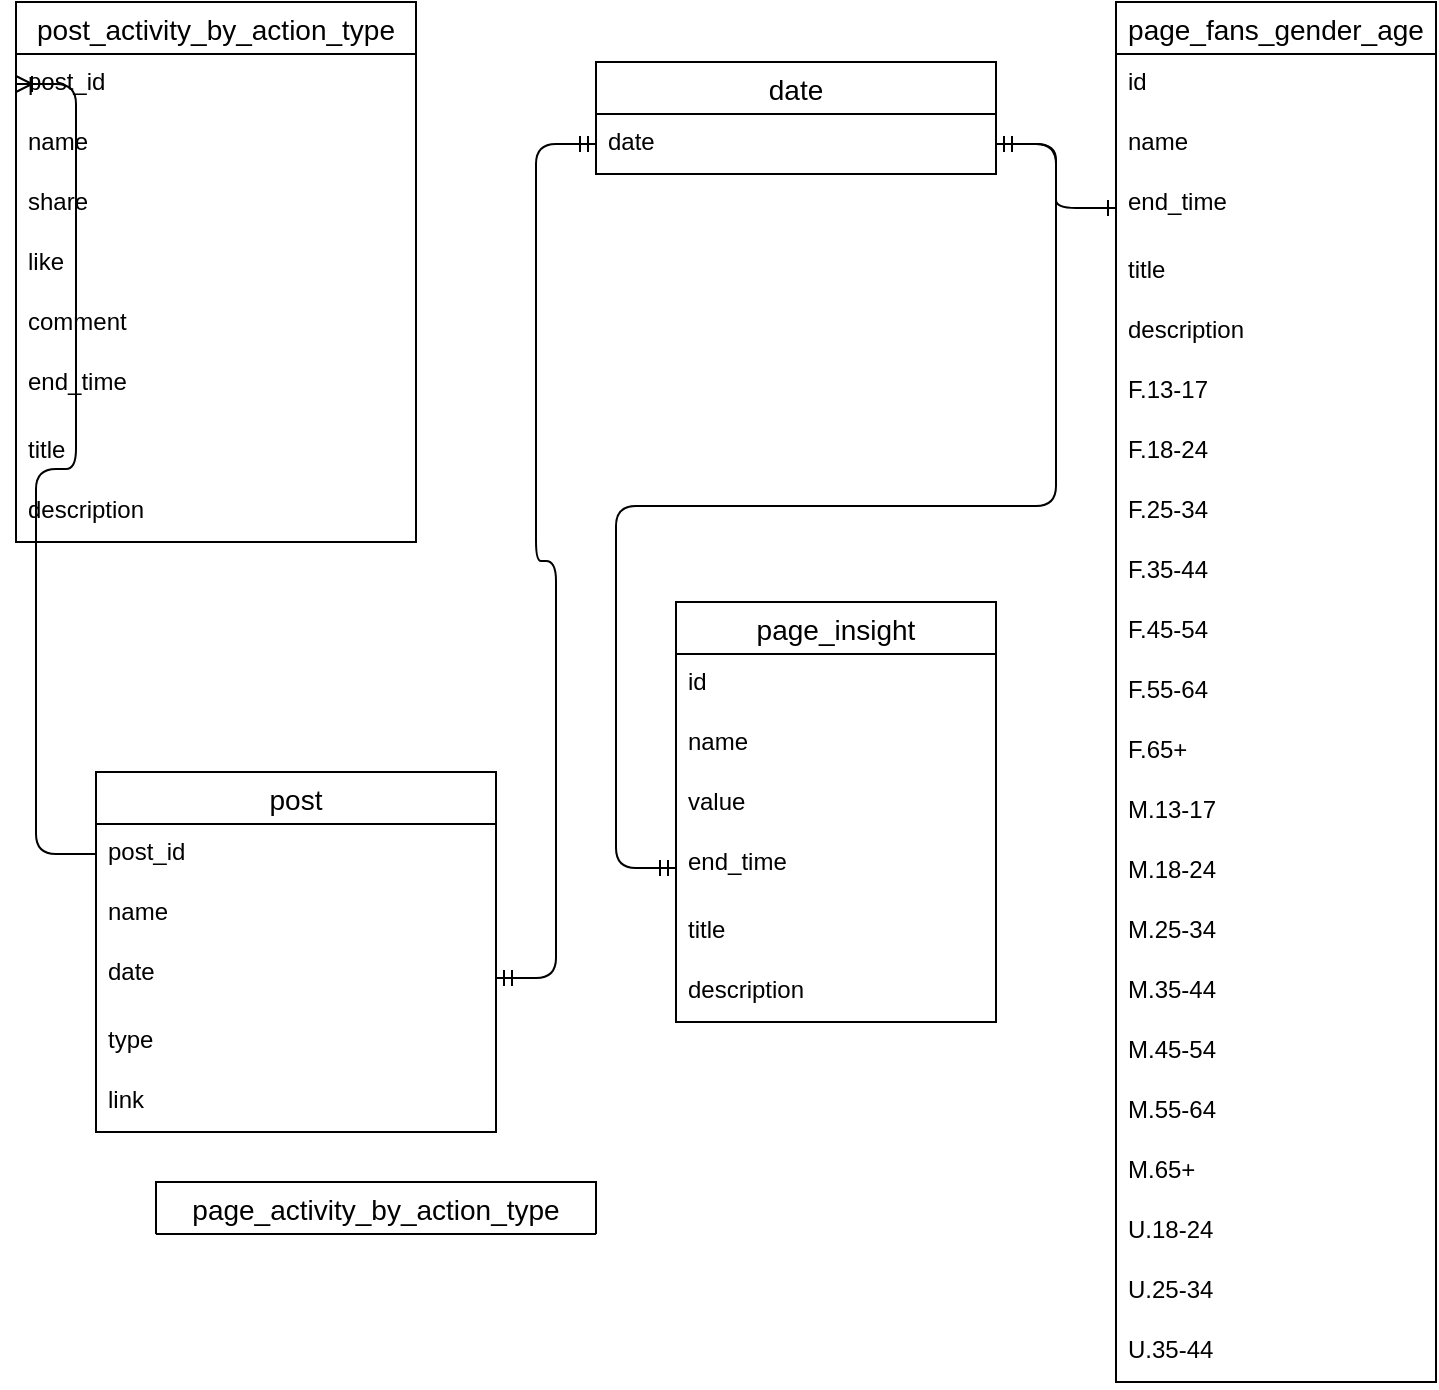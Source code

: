 <mxfile version="14.4.8" type="device"><diagram name="Page-1" id="9f46799a-70d6-7492-0946-bef42562c5a5"><mxGraphModel dx="2136" dy="608" grid="1" gridSize="10" guides="1" tooltips="1" connect="1" arrows="1" fold="1" page="1" pageScale="1" pageWidth="1100" pageHeight="850" background="#ffffff" math="0" shadow="0"><root><mxCell id="0"/><mxCell id="1" parent="0"/><mxCell id="Qaj15eDPL2uho9vwsbNI-11" value="page_insight" style="swimlane;fontStyle=0;childLayout=stackLayout;horizontal=1;startSize=26;horizontalStack=0;resizeParent=1;resizeParentMax=0;resizeLast=0;collapsible=1;marginBottom=0;align=center;fontSize=14;" vertex="1" parent="1"><mxGeometry x="290" y="340" width="160" height="210" as="geometry"/></mxCell><mxCell id="Qaj15eDPL2uho9vwsbNI-12" value="id" style="text;strokeColor=none;fillColor=none;spacingLeft=4;spacingRight=4;overflow=hidden;rotatable=0;points=[[0,0.5],[1,0.5]];portConstraint=eastwest;fontSize=12;" vertex="1" parent="Qaj15eDPL2uho9vwsbNI-11"><mxGeometry y="26" width="160" height="30" as="geometry"/></mxCell><mxCell id="Qaj15eDPL2uho9vwsbNI-13" value="name" style="text;strokeColor=none;fillColor=none;spacingLeft=4;spacingRight=4;overflow=hidden;rotatable=0;points=[[0,0.5],[1,0.5]];portConstraint=eastwest;fontSize=12;" vertex="1" parent="Qaj15eDPL2uho9vwsbNI-11"><mxGeometry y="56" width="160" height="30" as="geometry"/></mxCell><mxCell id="Qaj15eDPL2uho9vwsbNI-15" value="value" style="text;strokeColor=none;fillColor=none;spacingLeft=4;spacingRight=4;overflow=hidden;rotatable=0;points=[[0,0.5],[1,0.5]];portConstraint=eastwest;fontSize=12;" vertex="1" parent="Qaj15eDPL2uho9vwsbNI-11"><mxGeometry y="86" width="160" height="30" as="geometry"/></mxCell><mxCell id="Qaj15eDPL2uho9vwsbNI-14" value="end_time" style="text;strokeColor=none;fillColor=none;spacingLeft=4;spacingRight=4;overflow=hidden;rotatable=0;points=[[0,0.5],[1,0.5]];portConstraint=eastwest;fontSize=12;" vertex="1" parent="Qaj15eDPL2uho9vwsbNI-11"><mxGeometry y="116" width="160" height="34" as="geometry"/></mxCell><mxCell id="Qaj15eDPL2uho9vwsbNI-17" value="title" style="text;strokeColor=none;fillColor=none;spacingLeft=4;spacingRight=4;overflow=hidden;rotatable=0;points=[[0,0.5],[1,0.5]];portConstraint=eastwest;fontSize=12;" vertex="1" parent="Qaj15eDPL2uho9vwsbNI-11"><mxGeometry y="150" width="160" height="30" as="geometry"/></mxCell><mxCell id="Qaj15eDPL2uho9vwsbNI-18" value="description" style="text;strokeColor=none;fillColor=none;spacingLeft=4;spacingRight=4;overflow=hidden;rotatable=0;points=[[0,0.5],[1,0.5]];portConstraint=eastwest;fontSize=12;" vertex="1" parent="Qaj15eDPL2uho9vwsbNI-11"><mxGeometry y="180" width="160" height="30" as="geometry"/></mxCell><mxCell id="Qaj15eDPL2uho9vwsbNI-19" value="page_fans_gender_age" style="swimlane;fontStyle=0;childLayout=stackLayout;horizontal=1;startSize=26;horizontalStack=0;resizeParent=1;resizeParentMax=0;resizeLast=0;collapsible=1;marginBottom=0;align=center;fontSize=14;" vertex="1" parent="1"><mxGeometry x="510" y="40" width="160" height="690" as="geometry"/></mxCell><mxCell id="Qaj15eDPL2uho9vwsbNI-20" value="id" style="text;strokeColor=none;fillColor=none;spacingLeft=4;spacingRight=4;overflow=hidden;rotatable=0;points=[[0,0.5],[1,0.5]];portConstraint=eastwest;fontSize=12;" vertex="1" parent="Qaj15eDPL2uho9vwsbNI-19"><mxGeometry y="26" width="160" height="30" as="geometry"/></mxCell><mxCell id="Qaj15eDPL2uho9vwsbNI-21" value="name" style="text;strokeColor=none;fillColor=none;spacingLeft=4;spacingRight=4;overflow=hidden;rotatable=0;points=[[0,0.5],[1,0.5]];portConstraint=eastwest;fontSize=12;" vertex="1" parent="Qaj15eDPL2uho9vwsbNI-19"><mxGeometry y="56" width="160" height="30" as="geometry"/></mxCell><mxCell id="Qaj15eDPL2uho9vwsbNI-23" value="end_time" style="text;strokeColor=none;fillColor=none;spacingLeft=4;spacingRight=4;overflow=hidden;rotatable=0;points=[[0,0.5],[1,0.5]];portConstraint=eastwest;fontSize=12;" vertex="1" parent="Qaj15eDPL2uho9vwsbNI-19"><mxGeometry y="86" width="160" height="34" as="geometry"/></mxCell><mxCell id="Qaj15eDPL2uho9vwsbNI-24" value="title" style="text;strokeColor=none;fillColor=none;spacingLeft=4;spacingRight=4;overflow=hidden;rotatable=0;points=[[0,0.5],[1,0.5]];portConstraint=eastwest;fontSize=12;" vertex="1" parent="Qaj15eDPL2uho9vwsbNI-19"><mxGeometry y="120" width="160" height="30" as="geometry"/></mxCell><mxCell id="Qaj15eDPL2uho9vwsbNI-25" value="description" style="text;strokeColor=none;fillColor=none;spacingLeft=4;spacingRight=4;overflow=hidden;rotatable=0;points=[[0,0.5],[1,0.5]];portConstraint=eastwest;fontSize=12;" vertex="1" parent="Qaj15eDPL2uho9vwsbNI-19"><mxGeometry y="150" width="160" height="30" as="geometry"/></mxCell><mxCell id="Qaj15eDPL2uho9vwsbNI-22" value="F.13-17" style="text;strokeColor=none;fillColor=none;spacingLeft=4;spacingRight=4;overflow=hidden;rotatable=0;points=[[0,0.5],[1,0.5]];portConstraint=eastwest;fontSize=12;" vertex="1" parent="Qaj15eDPL2uho9vwsbNI-19"><mxGeometry y="180" width="160" height="30" as="geometry"/></mxCell><mxCell id="Qaj15eDPL2uho9vwsbNI-41" value="F.18-24" style="text;strokeColor=none;fillColor=none;spacingLeft=4;spacingRight=4;overflow=hidden;rotatable=0;points=[[0,0.5],[1,0.5]];portConstraint=eastwest;fontSize=12;" vertex="1" parent="Qaj15eDPL2uho9vwsbNI-19"><mxGeometry y="210" width="160" height="30" as="geometry"/></mxCell><mxCell id="Qaj15eDPL2uho9vwsbNI-40" value="F.25-34" style="text;strokeColor=none;fillColor=none;spacingLeft=4;spacingRight=4;overflow=hidden;rotatable=0;points=[[0,0.5],[1,0.5]];portConstraint=eastwest;fontSize=12;" vertex="1" parent="Qaj15eDPL2uho9vwsbNI-19"><mxGeometry y="240" width="160" height="30" as="geometry"/></mxCell><mxCell id="Qaj15eDPL2uho9vwsbNI-43" value="F.35-44" style="text;strokeColor=none;fillColor=none;spacingLeft=4;spacingRight=4;overflow=hidden;rotatable=0;points=[[0,0.5],[1,0.5]];portConstraint=eastwest;fontSize=12;" vertex="1" parent="Qaj15eDPL2uho9vwsbNI-19"><mxGeometry y="270" width="160" height="30" as="geometry"/></mxCell><mxCell id="Qaj15eDPL2uho9vwsbNI-42" value="F.45-54" style="text;strokeColor=none;fillColor=none;spacingLeft=4;spacingRight=4;overflow=hidden;rotatable=0;points=[[0,0.5],[1,0.5]];portConstraint=eastwest;fontSize=12;" vertex="1" parent="Qaj15eDPL2uho9vwsbNI-19"><mxGeometry y="300" width="160" height="30" as="geometry"/></mxCell><mxCell id="Qaj15eDPL2uho9vwsbNI-45" value="F.55-64" style="text;strokeColor=none;fillColor=none;spacingLeft=4;spacingRight=4;overflow=hidden;rotatable=0;points=[[0,0.5],[1,0.5]];portConstraint=eastwest;fontSize=12;" vertex="1" parent="Qaj15eDPL2uho9vwsbNI-19"><mxGeometry y="330" width="160" height="30" as="geometry"/></mxCell><mxCell id="Qaj15eDPL2uho9vwsbNI-44" value="F.65+" style="text;strokeColor=none;fillColor=none;spacingLeft=4;spacingRight=4;overflow=hidden;rotatable=0;points=[[0,0.5],[1,0.5]];portConstraint=eastwest;fontSize=12;" vertex="1" parent="Qaj15eDPL2uho9vwsbNI-19"><mxGeometry y="360" width="160" height="30" as="geometry"/></mxCell><mxCell id="Qaj15eDPL2uho9vwsbNI-47" value="M.13-17" style="text;strokeColor=none;fillColor=none;spacingLeft=4;spacingRight=4;overflow=hidden;rotatable=0;points=[[0,0.5],[1,0.5]];portConstraint=eastwest;fontSize=12;" vertex="1" parent="Qaj15eDPL2uho9vwsbNI-19"><mxGeometry y="390" width="160" height="30" as="geometry"/></mxCell><mxCell id="Qaj15eDPL2uho9vwsbNI-48" value="M.18-24" style="text;strokeColor=none;fillColor=none;spacingLeft=4;spacingRight=4;overflow=hidden;rotatable=0;points=[[0,0.5],[1,0.5]];portConstraint=eastwest;fontSize=12;" vertex="1" parent="Qaj15eDPL2uho9vwsbNI-19"><mxGeometry y="420" width="160" height="30" as="geometry"/></mxCell><mxCell id="Qaj15eDPL2uho9vwsbNI-49" value="M.25-34" style="text;strokeColor=none;fillColor=none;spacingLeft=4;spacingRight=4;overflow=hidden;rotatable=0;points=[[0,0.5],[1,0.5]];portConstraint=eastwest;fontSize=12;" vertex="1" parent="Qaj15eDPL2uho9vwsbNI-19"><mxGeometry y="450" width="160" height="30" as="geometry"/></mxCell><mxCell id="Qaj15eDPL2uho9vwsbNI-50" value="M.35-44" style="text;strokeColor=none;fillColor=none;spacingLeft=4;spacingRight=4;overflow=hidden;rotatable=0;points=[[0,0.5],[1,0.5]];portConstraint=eastwest;fontSize=12;" vertex="1" parent="Qaj15eDPL2uho9vwsbNI-19"><mxGeometry y="480" width="160" height="30" as="geometry"/></mxCell><mxCell id="Qaj15eDPL2uho9vwsbNI-51" value="M.45-54" style="text;strokeColor=none;fillColor=none;spacingLeft=4;spacingRight=4;overflow=hidden;rotatable=0;points=[[0,0.5],[1,0.5]];portConstraint=eastwest;fontSize=12;" vertex="1" parent="Qaj15eDPL2uho9vwsbNI-19"><mxGeometry y="510" width="160" height="30" as="geometry"/></mxCell><mxCell id="Qaj15eDPL2uho9vwsbNI-46" value="M.55-64" style="text;strokeColor=none;fillColor=none;spacingLeft=4;spacingRight=4;overflow=hidden;rotatable=0;points=[[0,0.5],[1,0.5]];portConstraint=eastwest;fontSize=12;" vertex="1" parent="Qaj15eDPL2uho9vwsbNI-19"><mxGeometry y="540" width="160" height="30" as="geometry"/></mxCell><mxCell id="Qaj15eDPL2uho9vwsbNI-53" value="M.65+" style="text;strokeColor=none;fillColor=none;spacingLeft=4;spacingRight=4;overflow=hidden;rotatable=0;points=[[0,0.5],[1,0.5]];portConstraint=eastwest;fontSize=12;" vertex="1" parent="Qaj15eDPL2uho9vwsbNI-19"><mxGeometry y="570" width="160" height="30" as="geometry"/></mxCell><mxCell id="Qaj15eDPL2uho9vwsbNI-54" value="U.18-24" style="text;strokeColor=none;fillColor=none;spacingLeft=4;spacingRight=4;overflow=hidden;rotatable=0;points=[[0,0.5],[1,0.5]];portConstraint=eastwest;fontSize=12;" vertex="1" parent="Qaj15eDPL2uho9vwsbNI-19"><mxGeometry y="600" width="160" height="30" as="geometry"/></mxCell><mxCell id="Qaj15eDPL2uho9vwsbNI-55" value="U.25-34" style="text;strokeColor=none;fillColor=none;spacingLeft=4;spacingRight=4;overflow=hidden;rotatable=0;points=[[0,0.5],[1,0.5]];portConstraint=eastwest;fontSize=12;" vertex="1" parent="Qaj15eDPL2uho9vwsbNI-19"><mxGeometry y="630" width="160" height="30" as="geometry"/></mxCell><mxCell id="Qaj15eDPL2uho9vwsbNI-56" value="U.35-44" style="text;strokeColor=none;fillColor=none;spacingLeft=4;spacingRight=4;overflow=hidden;rotatable=0;points=[[0,0.5],[1,0.5]];portConstraint=eastwest;fontSize=12;" vertex="1" parent="Qaj15eDPL2uho9vwsbNI-19"><mxGeometry y="660" width="160" height="30" as="geometry"/></mxCell><mxCell id="Qaj15eDPL2uho9vwsbNI-26" value="page_activity_by_action_type" style="swimlane;fontStyle=0;childLayout=stackLayout;horizontal=1;startSize=26;horizontalStack=0;resizeParent=1;resizeParentMax=0;resizeLast=0;collapsible=1;marginBottom=0;align=center;fontSize=14;" vertex="1" collapsed="1" parent="1"><mxGeometry x="30" y="630" width="220" height="26" as="geometry"><mxRectangle x="270" y="400" width="200" height="210" as="alternateBounds"/></mxGeometry></mxCell><mxCell id="Qaj15eDPL2uho9vwsbNI-27" value="id" style="text;strokeColor=none;fillColor=none;spacingLeft=4;spacingRight=4;overflow=hidden;rotatable=0;points=[[0,0.5],[1,0.5]];portConstraint=eastwest;fontSize=12;" vertex="1" parent="Qaj15eDPL2uho9vwsbNI-26"><mxGeometry y="26" width="220" height="30" as="geometry"/></mxCell><mxCell id="Qaj15eDPL2uho9vwsbNI-28" value="name" style="text;strokeColor=none;fillColor=none;spacingLeft=4;spacingRight=4;overflow=hidden;rotatable=0;points=[[0,0.5],[1,0.5]];portConstraint=eastwest;fontSize=12;" vertex="1" parent="Qaj15eDPL2uho9vwsbNI-26"><mxGeometry y="56" width="220" height="30" as="geometry"/></mxCell><mxCell id="Qaj15eDPL2uho9vwsbNI-29" value="value" style="text;strokeColor=none;fillColor=none;spacingLeft=4;spacingRight=4;overflow=hidden;rotatable=0;points=[[0,0.5],[1,0.5]];portConstraint=eastwest;fontSize=12;" vertex="1" parent="Qaj15eDPL2uho9vwsbNI-26"><mxGeometry y="86" width="220" height="30" as="geometry"/></mxCell><mxCell id="Qaj15eDPL2uho9vwsbNI-30" value="end_time" style="text;strokeColor=none;fillColor=none;spacingLeft=4;spacingRight=4;overflow=hidden;rotatable=0;points=[[0,0.5],[1,0.5]];portConstraint=eastwest;fontSize=12;" vertex="1" parent="Qaj15eDPL2uho9vwsbNI-26"><mxGeometry y="116" width="220" height="34" as="geometry"/></mxCell><mxCell id="Qaj15eDPL2uho9vwsbNI-31" value="title" style="text;strokeColor=none;fillColor=none;spacingLeft=4;spacingRight=4;overflow=hidden;rotatable=0;points=[[0,0.5],[1,0.5]];portConstraint=eastwest;fontSize=12;" vertex="1" parent="Qaj15eDPL2uho9vwsbNI-26"><mxGeometry y="150" width="220" height="30" as="geometry"/></mxCell><mxCell id="Qaj15eDPL2uho9vwsbNI-32" value="description" style="text;strokeColor=none;fillColor=none;spacingLeft=4;spacingRight=4;overflow=hidden;rotatable=0;points=[[0,0.5],[1,0.5]];portConstraint=eastwest;fontSize=12;" vertex="1" parent="Qaj15eDPL2uho9vwsbNI-26"><mxGeometry y="180" width="220" height="30" as="geometry"/></mxCell><mxCell id="Qaj15eDPL2uho9vwsbNI-33" value="post_activity_by_action_type" style="swimlane;fontStyle=0;childLayout=stackLayout;horizontal=1;startSize=26;horizontalStack=0;resizeParent=1;resizeParentMax=0;resizeLast=0;collapsible=1;marginBottom=0;align=center;fontSize=14;" vertex="1" parent="1"><mxGeometry x="-40" y="40" width="200" height="270" as="geometry"/></mxCell><mxCell id="Qaj15eDPL2uho9vwsbNI-34" value="post_id" style="text;strokeColor=none;fillColor=none;spacingLeft=4;spacingRight=4;overflow=hidden;rotatable=0;points=[[0,0.5],[1,0.5]];portConstraint=eastwest;fontSize=12;" vertex="1" parent="Qaj15eDPL2uho9vwsbNI-33"><mxGeometry y="26" width="200" height="30" as="geometry"/></mxCell><mxCell id="Qaj15eDPL2uho9vwsbNI-35" value="name" style="text;strokeColor=none;fillColor=none;spacingLeft=4;spacingRight=4;overflow=hidden;rotatable=0;points=[[0,0.5],[1,0.5]];portConstraint=eastwest;fontSize=12;" vertex="1" parent="Qaj15eDPL2uho9vwsbNI-33"><mxGeometry y="56" width="200" height="30" as="geometry"/></mxCell><mxCell id="Qaj15eDPL2uho9vwsbNI-36" value="share" style="text;strokeColor=none;fillColor=none;spacingLeft=4;spacingRight=4;overflow=hidden;rotatable=0;points=[[0,0.5],[1,0.5]];portConstraint=eastwest;fontSize=12;" vertex="1" parent="Qaj15eDPL2uho9vwsbNI-33"><mxGeometry y="86" width="200" height="30" as="geometry"/></mxCell><mxCell id="Qaj15eDPL2uho9vwsbNI-57" value="like" style="text;strokeColor=none;fillColor=none;spacingLeft=4;spacingRight=4;overflow=hidden;rotatable=0;points=[[0,0.5],[1,0.5]];portConstraint=eastwest;fontSize=12;" vertex="1" parent="Qaj15eDPL2uho9vwsbNI-33"><mxGeometry y="116" width="200" height="30" as="geometry"/></mxCell><mxCell id="Qaj15eDPL2uho9vwsbNI-58" value="comment" style="text;strokeColor=none;fillColor=none;spacingLeft=4;spacingRight=4;overflow=hidden;rotatable=0;points=[[0,0.5],[1,0.5]];portConstraint=eastwest;fontSize=12;" vertex="1" parent="Qaj15eDPL2uho9vwsbNI-33"><mxGeometry y="146" width="200" height="30" as="geometry"/></mxCell><mxCell id="Qaj15eDPL2uho9vwsbNI-37" value="end_time" style="text;strokeColor=none;fillColor=none;spacingLeft=4;spacingRight=4;overflow=hidden;rotatable=0;points=[[0,0.5],[1,0.5]];portConstraint=eastwest;fontSize=12;" vertex="1" parent="Qaj15eDPL2uho9vwsbNI-33"><mxGeometry y="176" width="200" height="34" as="geometry"/></mxCell><mxCell id="Qaj15eDPL2uho9vwsbNI-38" value="title" style="text;strokeColor=none;fillColor=none;spacingLeft=4;spacingRight=4;overflow=hidden;rotatable=0;points=[[0,0.5],[1,0.5]];portConstraint=eastwest;fontSize=12;" vertex="1" parent="Qaj15eDPL2uho9vwsbNI-33"><mxGeometry y="210" width="200" height="30" as="geometry"/></mxCell><mxCell id="Qaj15eDPL2uho9vwsbNI-39" value="description" style="text;strokeColor=none;fillColor=none;spacingLeft=4;spacingRight=4;overflow=hidden;rotatable=0;points=[[0,0.5],[1,0.5]];portConstraint=eastwest;fontSize=12;" vertex="1" parent="Qaj15eDPL2uho9vwsbNI-33"><mxGeometry y="240" width="200" height="30" as="geometry"/></mxCell><mxCell id="Qaj15eDPL2uho9vwsbNI-60" value="post" style="swimlane;fontStyle=0;childLayout=stackLayout;horizontal=1;startSize=26;horizontalStack=0;resizeParent=1;resizeParentMax=0;resizeLast=0;collapsible=1;marginBottom=0;align=center;fontSize=14;" vertex="1" parent="1"><mxGeometry y="425" width="200" height="180" as="geometry"/></mxCell><mxCell id="Qaj15eDPL2uho9vwsbNI-61" value="post_id" style="text;strokeColor=none;fillColor=none;spacingLeft=4;spacingRight=4;overflow=hidden;rotatable=0;points=[[0,0.5],[1,0.5]];portConstraint=eastwest;fontSize=12;" vertex="1" parent="Qaj15eDPL2uho9vwsbNI-60"><mxGeometry y="26" width="200" height="30" as="geometry"/></mxCell><mxCell id="Qaj15eDPL2uho9vwsbNI-62" value="name" style="text;strokeColor=none;fillColor=none;spacingLeft=4;spacingRight=4;overflow=hidden;rotatable=0;points=[[0,0.5],[1,0.5]];portConstraint=eastwest;fontSize=12;" vertex="1" parent="Qaj15eDPL2uho9vwsbNI-60"><mxGeometry y="56" width="200" height="30" as="geometry"/></mxCell><mxCell id="Qaj15eDPL2uho9vwsbNI-66" value="date" style="text;strokeColor=none;fillColor=none;spacingLeft=4;spacingRight=4;overflow=hidden;rotatable=0;points=[[0,0.5],[1,0.5]];portConstraint=eastwest;fontSize=12;" vertex="1" parent="Qaj15eDPL2uho9vwsbNI-60"><mxGeometry y="86" width="200" height="34" as="geometry"/></mxCell><mxCell id="Qaj15eDPL2uho9vwsbNI-67" value="type" style="text;strokeColor=none;fillColor=none;spacingLeft=4;spacingRight=4;overflow=hidden;rotatable=0;points=[[0,0.5],[1,0.5]];portConstraint=eastwest;fontSize=12;" vertex="1" parent="Qaj15eDPL2uho9vwsbNI-60"><mxGeometry y="120" width="200" height="30" as="geometry"/></mxCell><mxCell id="Qaj15eDPL2uho9vwsbNI-68" value="link" style="text;strokeColor=none;fillColor=none;spacingLeft=4;spacingRight=4;overflow=hidden;rotatable=0;points=[[0,0.5],[1,0.5]];portConstraint=eastwest;fontSize=12;" vertex="1" parent="Qaj15eDPL2uho9vwsbNI-60"><mxGeometry y="150" width="200" height="30" as="geometry"/></mxCell><mxCell id="Qaj15eDPL2uho9vwsbNI-69" value="date" style="swimlane;fontStyle=0;childLayout=stackLayout;horizontal=1;startSize=26;horizontalStack=0;resizeParent=1;resizeParentMax=0;resizeLast=0;collapsible=1;marginBottom=0;align=center;fontSize=14;" vertex="1" parent="1"><mxGeometry x="250" y="70" width="200" height="56" as="geometry"/></mxCell><mxCell id="Qaj15eDPL2uho9vwsbNI-70" value="date" style="text;strokeColor=none;fillColor=none;spacingLeft=4;spacingRight=4;overflow=hidden;rotatable=0;points=[[0,0.5],[1,0.5]];portConstraint=eastwest;fontSize=12;" vertex="1" parent="Qaj15eDPL2uho9vwsbNI-69"><mxGeometry y="26" width="200" height="30" as="geometry"/></mxCell><mxCell id="Qaj15eDPL2uho9vwsbNI-78" value="" style="edgeStyle=entityRelationEdgeStyle;fontSize=12;html=1;endArrow=ERoneToMany;entryX=0;entryY=0.5;entryDx=0;entryDy=0;" edge="1" parent="1" source="Qaj15eDPL2uho9vwsbNI-61" target="Qaj15eDPL2uho9vwsbNI-34"><mxGeometry width="100" height="100" relative="1" as="geometry"><mxPoint x="600" y="310" as="sourcePoint"/><mxPoint x="700" y="210" as="targetPoint"/></mxGeometry></mxCell><mxCell id="Qaj15eDPL2uho9vwsbNI-79" value="" style="edgeStyle=entityRelationEdgeStyle;fontSize=12;html=1;endArrow=ERone;endFill=1;entryX=0;entryY=0.5;entryDx=0;entryDy=0;" edge="1" parent="1" source="Qaj15eDPL2uho9vwsbNI-70" target="Qaj15eDPL2uho9vwsbNI-23"><mxGeometry width="100" height="100" relative="1" as="geometry"><mxPoint x="600" y="310" as="sourcePoint"/><mxPoint x="700" y="210" as="targetPoint"/></mxGeometry></mxCell><mxCell id="Qaj15eDPL2uho9vwsbNI-82" value="" style="edgeStyle=entityRelationEdgeStyle;fontSize=12;html=1;endArrow=ERmandOne;startArrow=ERmandOne;" edge="1" parent="1" source="Qaj15eDPL2uho9vwsbNI-70"><mxGeometry width="100" height="100" relative="1" as="geometry"><mxPoint x="190" y="240" as="sourcePoint"/><mxPoint x="290" y="473" as="targetPoint"/></mxGeometry></mxCell><mxCell id="Qaj15eDPL2uho9vwsbNI-83" value="" style="edgeStyle=entityRelationEdgeStyle;fontSize=12;html=1;endArrow=ERmandOne;startArrow=ERmandOne;exitX=1;exitY=0.5;exitDx=0;exitDy=0;entryX=0;entryY=0.5;entryDx=0;entryDy=0;" edge="1" parent="1" source="Qaj15eDPL2uho9vwsbNI-66" target="Qaj15eDPL2uho9vwsbNI-70"><mxGeometry width="100" height="100" relative="1" as="geometry"><mxPoint x="120" y="331" as="sourcePoint"/><mxPoint x="220" y="231" as="targetPoint"/></mxGeometry></mxCell></root></mxGraphModel></diagram></mxfile>